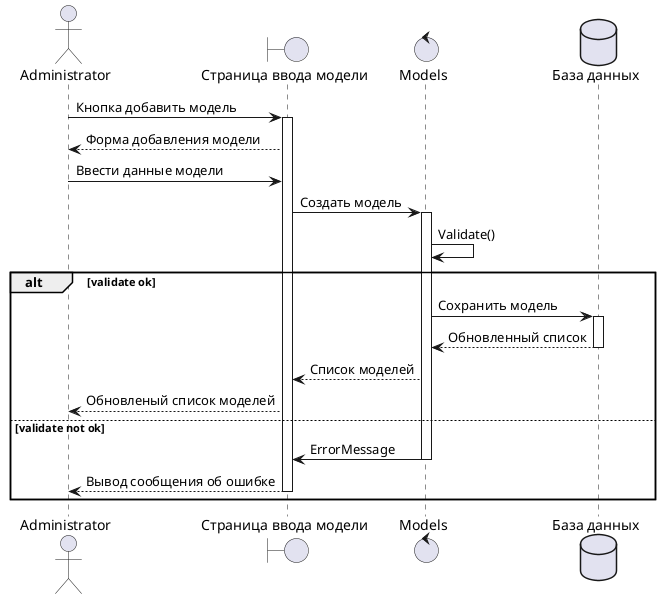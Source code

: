 @startuml
actor "Administrator" as User
boundary "Страница ввода модели" as Page
control "Models" as Models
database "База данных" as DB

User -> Page ++ : Кнопка добавить модель

User <-- Page : Форма добавления модели
User -> Page : Ввести данные модели

Page-> Models ++ : Создать модель

Models-> Models : Validate()

alt validate ok
 
    Models-> DB ++: Сохранить модель

    Models <-- DB -- : Обновленный список

    Page <-- Models : Список моделей
    
    User <-- Page  : Обновленый список моделей


else validate not ok
    
    Page <- Models -- : ErrorMessage
    User <-- Page -- : Вывод сообщения об ошибке

end





@enduml